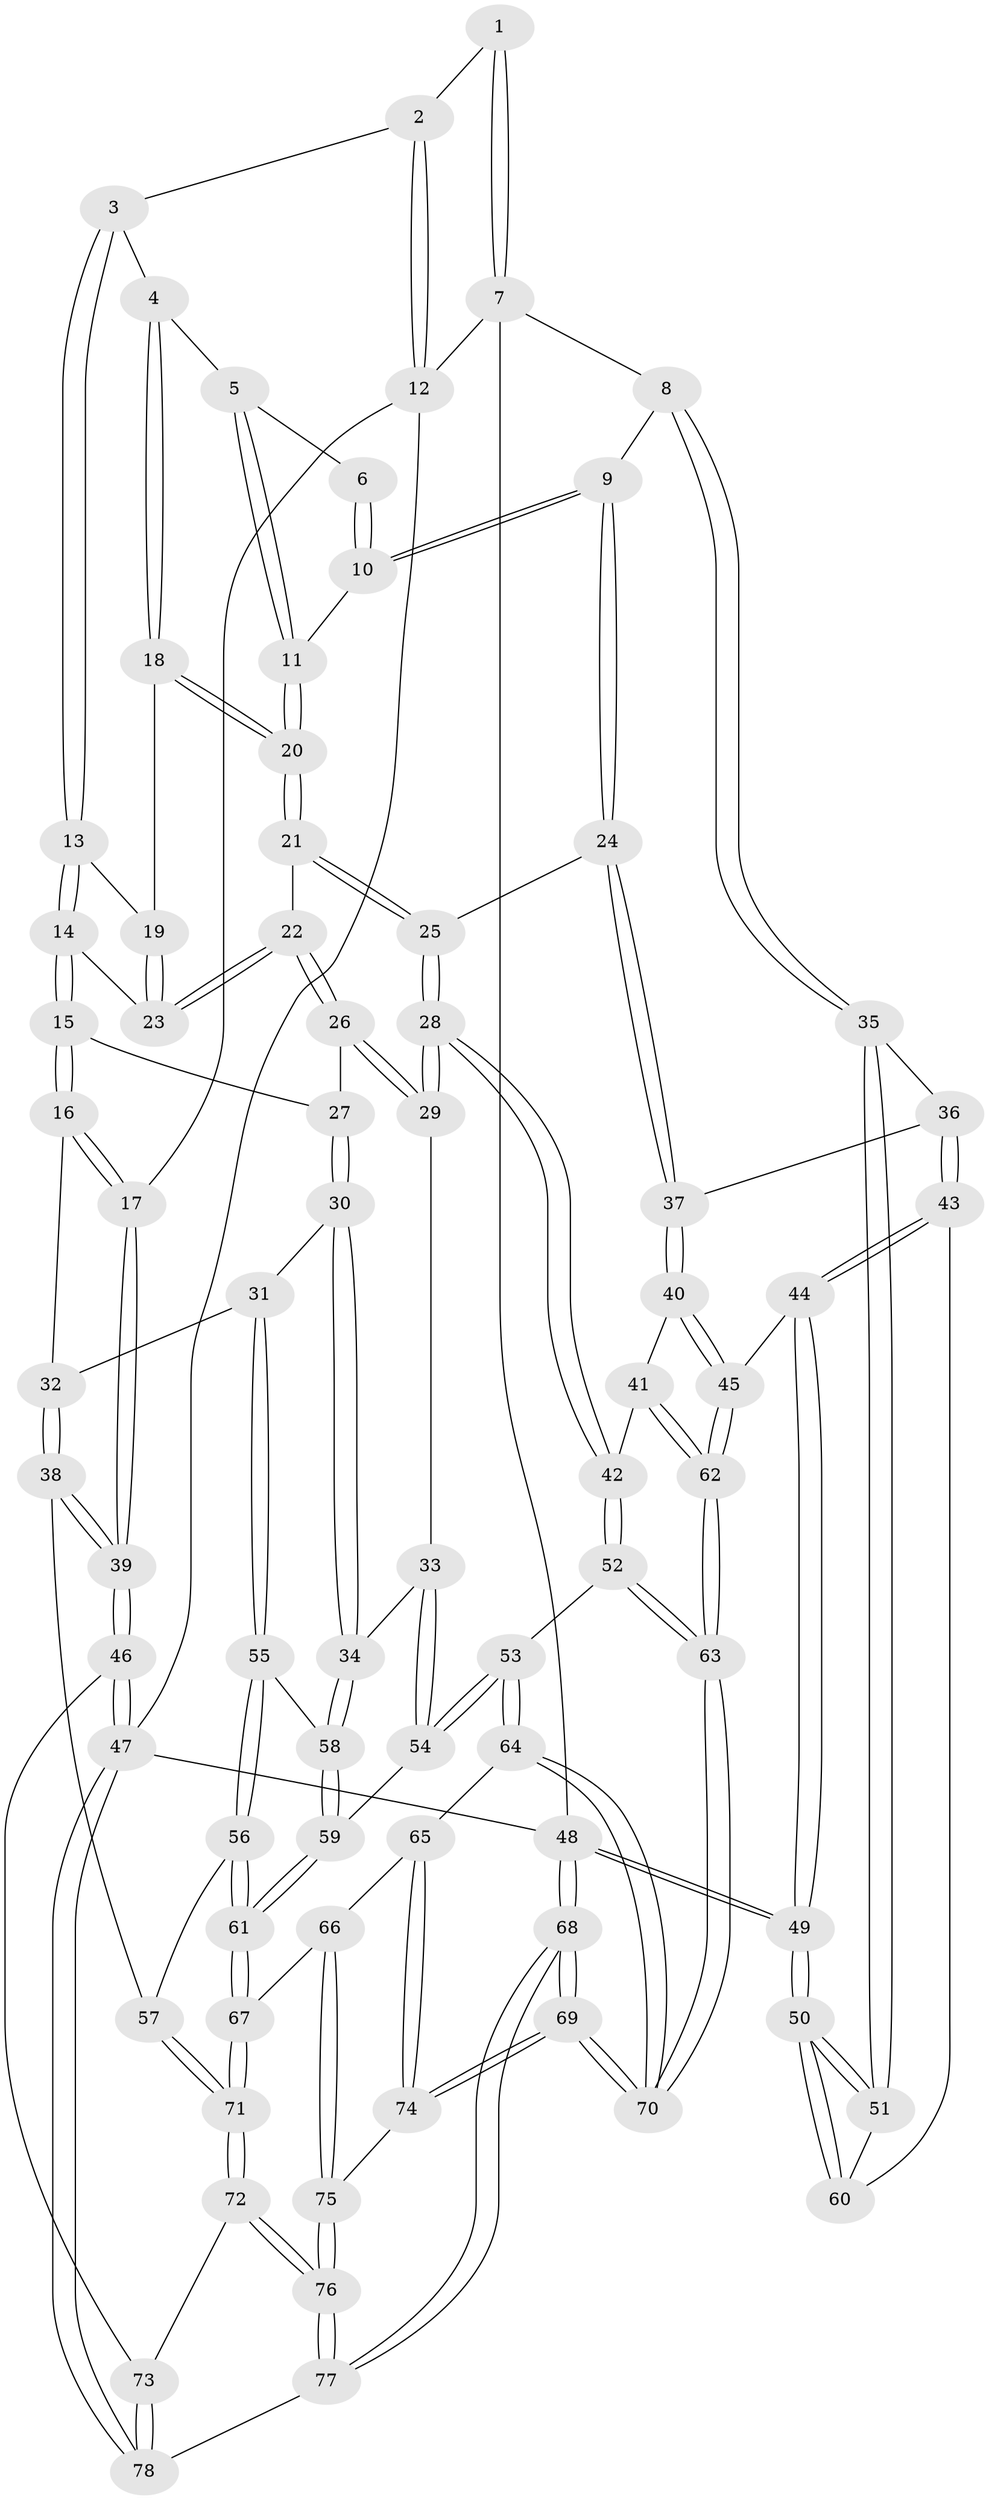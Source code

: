 // Generated by graph-tools (version 1.1) at 2025/27/03/09/25 03:27:17]
// undirected, 78 vertices, 192 edges
graph export_dot {
graph [start="1"]
  node [color=gray90,style=filled];
  1 [pos="+0.7900981188128074+0"];
  2 [pos="+0.3002444374570283+0"];
  3 [pos="+0.3385628138959539+0"];
  4 [pos="+0.49296713439112216+0.06519199233071711"];
  5 [pos="+0.6251023713830219+0.06073549235629038"];
  6 [pos="+0.7256054313378547+0"];
  7 [pos="+1+0"];
  8 [pos="+1+0"];
  9 [pos="+0.7788852908976046+0.18052147013648925"];
  10 [pos="+0.7475183867221797+0.1512888658653891"];
  11 [pos="+0.7288195875752751+0.14661552255226162"];
  12 [pos="+0+0"];
  13 [pos="+0.39932314047848344+0.23326530100784848"];
  14 [pos="+0.39591654381271907+0.24367592618261003"];
  15 [pos="+0.28358816731010916+0.30252633687579356"];
  16 [pos="+0.11944563697941556+0.25197792007394"];
  17 [pos="+0+0"];
  18 [pos="+0.5068339008735352+0.10452990045943295"];
  19 [pos="+0.4514915583351854+0.18839901417477917"];
  20 [pos="+0.548278331096303+0.1712257856563742"];
  21 [pos="+0.5493215609969997+0.1793388329665246"];
  22 [pos="+0.48434161633243655+0.2881570739653716"];
  23 [pos="+0.44942895072922734+0.26362549422633597"];
  24 [pos="+0.7684375758980696+0.34950630251234927"];
  25 [pos="+0.6994074313259755+0.36227637708592997"];
  26 [pos="+0.48926045128378204+0.36479709913897923"];
  27 [pos="+0.3585465239207534+0.36175142502258956"];
  28 [pos="+0.5884708058251347+0.43078996733542324"];
  29 [pos="+0.5489480108754641+0.4164363240383566"];
  30 [pos="+0.35649008697134044+0.4346051509281392"];
  31 [pos="+0.2520933701137833+0.49147986254379583"];
  32 [pos="+0.16031258340028445+0.3869175021853609"];
  33 [pos="+0.41799004857264277+0.49264123822125455"];
  34 [pos="+0.388627721562572+0.5001830300065143"];
  35 [pos="+1+0.3188970980758837"];
  36 [pos="+0.8895668802279+0.3808670607963989"];
  37 [pos="+0.7739583506865387+0.353011889178151"];
  38 [pos="+0.10270815101327256+0.6429534334798601"];
  39 [pos="+0+0.6954705542994629"];
  40 [pos="+0.7714277369525968+0.45413249952868423"];
  41 [pos="+0.7474243438380742+0.593951923586373"];
  42 [pos="+0.5842441269900521+0.5536479196187669"];
  43 [pos="+0.9037958382690642+0.5774327666856605"];
  44 [pos="+0.8746936466401783+0.6282828464644523"];
  45 [pos="+0.8659188679677235+0.6310531305474962"];
  46 [pos="+0+0.7930764494945327"];
  47 [pos="+0+1"];
  48 [pos="+1+1"];
  49 [pos="+1+0.9722329043680366"];
  50 [pos="+1+0.6935219715485804"];
  51 [pos="+1+0.4196675994748969"];
  52 [pos="+0.5740188640524947+0.5748071236529634"];
  53 [pos="+0.5519683334538408+0.615701222585786"];
  54 [pos="+0.5171146530186649+0.6131218467587747"];
  55 [pos="+0.2806359357685381+0.5689513969713567"];
  56 [pos="+0.2733167189362254+0.5824644183494484"];
  57 [pos="+0.1565618089406277+0.656862800867522"];
  58 [pos="+0.36357432715706894+0.54773873108092"];
  59 [pos="+0.4373970575114609+0.6184877410772034"];
  60 [pos="+0.9345565642148177+0.5749592763529712"];
  61 [pos="+0.36512642708785453+0.7104251048013959"];
  62 [pos="+0.7950249731187062+0.6651803558927861"];
  63 [pos="+0.7821619179207436+0.6922685079011816"];
  64 [pos="+0.5696255951821957+0.690475499929136"];
  65 [pos="+0.5475884365929542+0.7192075704150245"];
  66 [pos="+0.3795344484949829+0.7499191531885675"];
  67 [pos="+0.36352927419001557+0.7286728049107811"];
  68 [pos="+0.8685985575705563+1"];
  69 [pos="+0.8129405051046306+1"];
  70 [pos="+0.7470867241376201+0.7760180826969886"];
  71 [pos="+0.21981514733696553+0.7538629965200767"];
  72 [pos="+0.21698206221305022+0.7806614412782467"];
  73 [pos="+0.1010296808636974+0.8648794062617843"];
  74 [pos="+0.528930782637674+0.8034832835726572"];
  75 [pos="+0.40497049224275694+0.9156225318434346"];
  76 [pos="+0.3661586563144999+1"];
  77 [pos="+0.36555569376234814+1"];
  78 [pos="+0.34735751569427226+1"];
  1 -- 2;
  1 -- 7;
  1 -- 7;
  2 -- 3;
  2 -- 12;
  2 -- 12;
  3 -- 4;
  3 -- 13;
  3 -- 13;
  4 -- 5;
  4 -- 18;
  4 -- 18;
  5 -- 6;
  5 -- 11;
  5 -- 11;
  6 -- 10;
  6 -- 10;
  7 -- 8;
  7 -- 12;
  7 -- 48;
  8 -- 9;
  8 -- 35;
  8 -- 35;
  9 -- 10;
  9 -- 10;
  9 -- 24;
  9 -- 24;
  10 -- 11;
  11 -- 20;
  11 -- 20;
  12 -- 17;
  12 -- 47;
  13 -- 14;
  13 -- 14;
  13 -- 19;
  14 -- 15;
  14 -- 15;
  14 -- 23;
  15 -- 16;
  15 -- 16;
  15 -- 27;
  16 -- 17;
  16 -- 17;
  16 -- 32;
  17 -- 39;
  17 -- 39;
  18 -- 19;
  18 -- 20;
  18 -- 20;
  19 -- 23;
  19 -- 23;
  20 -- 21;
  20 -- 21;
  21 -- 22;
  21 -- 25;
  21 -- 25;
  22 -- 23;
  22 -- 23;
  22 -- 26;
  22 -- 26;
  24 -- 25;
  24 -- 37;
  24 -- 37;
  25 -- 28;
  25 -- 28;
  26 -- 27;
  26 -- 29;
  26 -- 29;
  27 -- 30;
  27 -- 30;
  28 -- 29;
  28 -- 29;
  28 -- 42;
  28 -- 42;
  29 -- 33;
  30 -- 31;
  30 -- 34;
  30 -- 34;
  31 -- 32;
  31 -- 55;
  31 -- 55;
  32 -- 38;
  32 -- 38;
  33 -- 34;
  33 -- 54;
  33 -- 54;
  34 -- 58;
  34 -- 58;
  35 -- 36;
  35 -- 51;
  35 -- 51;
  36 -- 37;
  36 -- 43;
  36 -- 43;
  37 -- 40;
  37 -- 40;
  38 -- 39;
  38 -- 39;
  38 -- 57;
  39 -- 46;
  39 -- 46;
  40 -- 41;
  40 -- 45;
  40 -- 45;
  41 -- 42;
  41 -- 62;
  41 -- 62;
  42 -- 52;
  42 -- 52;
  43 -- 44;
  43 -- 44;
  43 -- 60;
  44 -- 45;
  44 -- 49;
  44 -- 49;
  45 -- 62;
  45 -- 62;
  46 -- 47;
  46 -- 47;
  46 -- 73;
  47 -- 78;
  47 -- 78;
  47 -- 48;
  48 -- 49;
  48 -- 49;
  48 -- 68;
  48 -- 68;
  49 -- 50;
  49 -- 50;
  50 -- 51;
  50 -- 51;
  50 -- 60;
  50 -- 60;
  51 -- 60;
  52 -- 53;
  52 -- 63;
  52 -- 63;
  53 -- 54;
  53 -- 54;
  53 -- 64;
  53 -- 64;
  54 -- 59;
  55 -- 56;
  55 -- 56;
  55 -- 58;
  56 -- 57;
  56 -- 61;
  56 -- 61;
  57 -- 71;
  57 -- 71;
  58 -- 59;
  58 -- 59;
  59 -- 61;
  59 -- 61;
  61 -- 67;
  61 -- 67;
  62 -- 63;
  62 -- 63;
  63 -- 70;
  63 -- 70;
  64 -- 65;
  64 -- 70;
  64 -- 70;
  65 -- 66;
  65 -- 74;
  65 -- 74;
  66 -- 67;
  66 -- 75;
  66 -- 75;
  67 -- 71;
  67 -- 71;
  68 -- 69;
  68 -- 69;
  68 -- 77;
  68 -- 77;
  69 -- 70;
  69 -- 70;
  69 -- 74;
  69 -- 74;
  71 -- 72;
  71 -- 72;
  72 -- 73;
  72 -- 76;
  72 -- 76;
  73 -- 78;
  73 -- 78;
  74 -- 75;
  75 -- 76;
  75 -- 76;
  76 -- 77;
  76 -- 77;
  77 -- 78;
}
